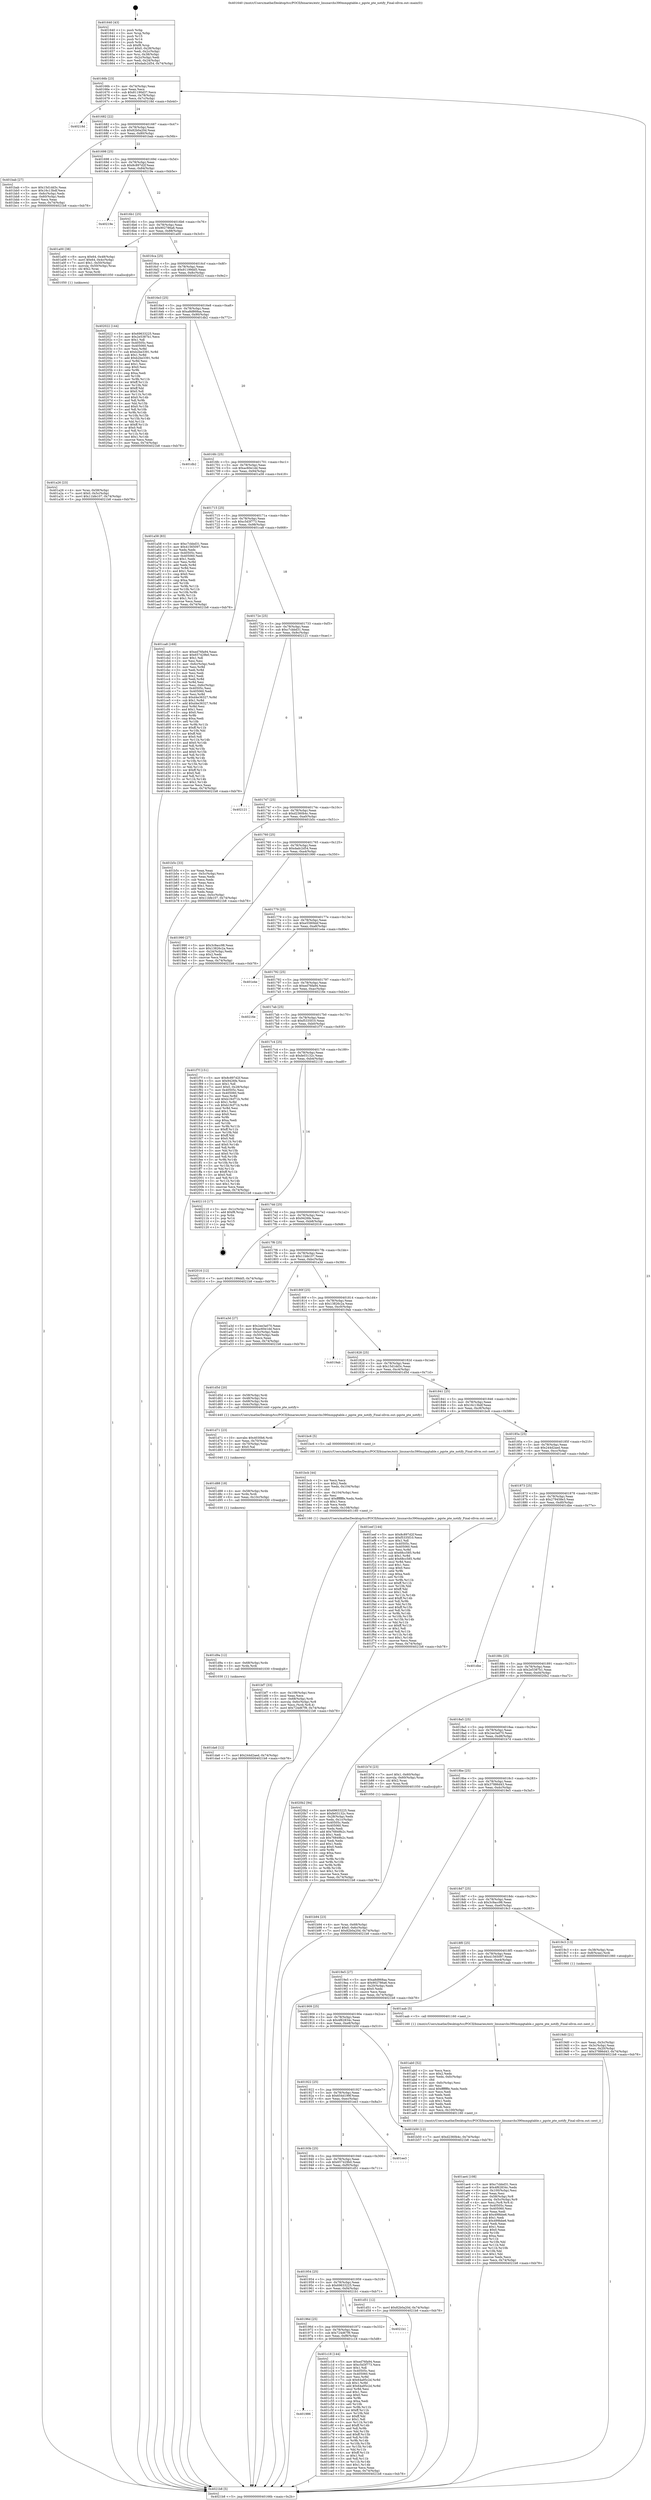 digraph "0x401640" {
  label = "0x401640 (/mnt/c/Users/mathe/Desktop/tcc/POCII/binaries/extr_linuxarchs390mmpgtable.c_pgste_pte_notify_Final-ollvm.out::main(0))"
  labelloc = "t"
  node[shape=record]

  Entry [label="",width=0.3,height=0.3,shape=circle,fillcolor=black,style=filled]
  "0x40166b" [label="{
     0x40166b [23]\l
     | [instrs]\l
     &nbsp;&nbsp;0x40166b \<+3\>: mov -0x74(%rbp),%eax\l
     &nbsp;&nbsp;0x40166e \<+2\>: mov %eax,%ecx\l
     &nbsp;&nbsp;0x401670 \<+6\>: sub $0x81190d37,%ecx\l
     &nbsp;&nbsp;0x401676 \<+3\>: mov %eax,-0x78(%rbp)\l
     &nbsp;&nbsp;0x401679 \<+3\>: mov %ecx,-0x7c(%rbp)\l
     &nbsp;&nbsp;0x40167c \<+6\>: je 000000000040218d \<main+0xb4d\>\l
  }"]
  "0x40218d" [label="{
     0x40218d\l
  }", style=dashed]
  "0x401682" [label="{
     0x401682 [22]\l
     | [instrs]\l
     &nbsp;&nbsp;0x401682 \<+5\>: jmp 0000000000401687 \<main+0x47\>\l
     &nbsp;&nbsp;0x401687 \<+3\>: mov -0x78(%rbp),%eax\l
     &nbsp;&nbsp;0x40168a \<+5\>: sub $0x82b0a20d,%eax\l
     &nbsp;&nbsp;0x40168f \<+3\>: mov %eax,-0x80(%rbp)\l
     &nbsp;&nbsp;0x401692 \<+6\>: je 0000000000401bab \<main+0x56b\>\l
  }"]
  Exit [label="",width=0.3,height=0.3,shape=circle,fillcolor=black,style=filled,peripheries=2]
  "0x401bab" [label="{
     0x401bab [27]\l
     | [instrs]\l
     &nbsp;&nbsp;0x401bab \<+5\>: mov $0x15d1dd3c,%eax\l
     &nbsp;&nbsp;0x401bb0 \<+5\>: mov $0x16c13bdf,%ecx\l
     &nbsp;&nbsp;0x401bb5 \<+3\>: mov -0x6c(%rbp),%edx\l
     &nbsp;&nbsp;0x401bb8 \<+3\>: cmp -0x60(%rbp),%edx\l
     &nbsp;&nbsp;0x401bbb \<+3\>: cmovl %ecx,%eax\l
     &nbsp;&nbsp;0x401bbe \<+3\>: mov %eax,-0x74(%rbp)\l
     &nbsp;&nbsp;0x401bc1 \<+5\>: jmp 00000000004021b8 \<main+0xb78\>\l
  }"]
  "0x401698" [label="{
     0x401698 [25]\l
     | [instrs]\l
     &nbsp;&nbsp;0x401698 \<+5\>: jmp 000000000040169d \<main+0x5d\>\l
     &nbsp;&nbsp;0x40169d \<+3\>: mov -0x78(%rbp),%eax\l
     &nbsp;&nbsp;0x4016a0 \<+5\>: sub $0x8c897d2f,%eax\l
     &nbsp;&nbsp;0x4016a5 \<+6\>: mov %eax,-0x84(%rbp)\l
     &nbsp;&nbsp;0x4016ab \<+6\>: je 000000000040219e \<main+0xb5e\>\l
  }"]
  "0x401da6" [label="{
     0x401da6 [12]\l
     | [instrs]\l
     &nbsp;&nbsp;0x401da6 \<+7\>: movl $0x244d2aed,-0x74(%rbp)\l
     &nbsp;&nbsp;0x401dad \<+5\>: jmp 00000000004021b8 \<main+0xb78\>\l
  }"]
  "0x40219e" [label="{
     0x40219e\l
  }", style=dashed]
  "0x4016b1" [label="{
     0x4016b1 [25]\l
     | [instrs]\l
     &nbsp;&nbsp;0x4016b1 \<+5\>: jmp 00000000004016b6 \<main+0x76\>\l
     &nbsp;&nbsp;0x4016b6 \<+3\>: mov -0x78(%rbp),%eax\l
     &nbsp;&nbsp;0x4016b9 \<+5\>: sub $0x902786a6,%eax\l
     &nbsp;&nbsp;0x4016be \<+6\>: mov %eax,-0x88(%rbp)\l
     &nbsp;&nbsp;0x4016c4 \<+6\>: je 0000000000401a00 \<main+0x3c0\>\l
  }"]
  "0x401d9a" [label="{
     0x401d9a [12]\l
     | [instrs]\l
     &nbsp;&nbsp;0x401d9a \<+4\>: mov -0x68(%rbp),%rdx\l
     &nbsp;&nbsp;0x401d9e \<+3\>: mov %rdx,%rdi\l
     &nbsp;&nbsp;0x401da1 \<+5\>: call 0000000000401030 \<free@plt\>\l
     | [calls]\l
     &nbsp;&nbsp;0x401030 \{1\} (unknown)\l
  }"]
  "0x401a00" [label="{
     0x401a00 [38]\l
     | [instrs]\l
     &nbsp;&nbsp;0x401a00 \<+8\>: movq $0x64,-0x48(%rbp)\l
     &nbsp;&nbsp;0x401a08 \<+7\>: movl $0x64,-0x4c(%rbp)\l
     &nbsp;&nbsp;0x401a0f \<+7\>: movl $0x1,-0x50(%rbp)\l
     &nbsp;&nbsp;0x401a16 \<+4\>: movslq -0x50(%rbp),%rax\l
     &nbsp;&nbsp;0x401a1a \<+4\>: shl $0x2,%rax\l
     &nbsp;&nbsp;0x401a1e \<+3\>: mov %rax,%rdi\l
     &nbsp;&nbsp;0x401a21 \<+5\>: call 0000000000401050 \<malloc@plt\>\l
     | [calls]\l
     &nbsp;&nbsp;0x401050 \{1\} (unknown)\l
  }"]
  "0x4016ca" [label="{
     0x4016ca [25]\l
     | [instrs]\l
     &nbsp;&nbsp;0x4016ca \<+5\>: jmp 00000000004016cf \<main+0x8f\>\l
     &nbsp;&nbsp;0x4016cf \<+3\>: mov -0x78(%rbp),%eax\l
     &nbsp;&nbsp;0x4016d2 \<+5\>: sub $0x91199dd5,%eax\l
     &nbsp;&nbsp;0x4016d7 \<+6\>: mov %eax,-0x8c(%rbp)\l
     &nbsp;&nbsp;0x4016dd \<+6\>: je 0000000000402022 \<main+0x9e2\>\l
  }"]
  "0x401d88" [label="{
     0x401d88 [18]\l
     | [instrs]\l
     &nbsp;&nbsp;0x401d88 \<+4\>: mov -0x58(%rbp),%rdx\l
     &nbsp;&nbsp;0x401d8c \<+3\>: mov %rdx,%rdi\l
     &nbsp;&nbsp;0x401d8f \<+6\>: mov %eax,-0x10c(%rbp)\l
     &nbsp;&nbsp;0x401d95 \<+5\>: call 0000000000401030 \<free@plt\>\l
     | [calls]\l
     &nbsp;&nbsp;0x401030 \{1\} (unknown)\l
  }"]
  "0x402022" [label="{
     0x402022 [144]\l
     | [instrs]\l
     &nbsp;&nbsp;0x402022 \<+5\>: mov $0x69633225,%eax\l
     &nbsp;&nbsp;0x402027 \<+5\>: mov $0x2e5387b1,%ecx\l
     &nbsp;&nbsp;0x40202c \<+2\>: mov $0x1,%dl\l
     &nbsp;&nbsp;0x40202e \<+7\>: mov 0x40505c,%esi\l
     &nbsp;&nbsp;0x402035 \<+7\>: mov 0x405060,%edi\l
     &nbsp;&nbsp;0x40203c \<+3\>: mov %esi,%r8d\l
     &nbsp;&nbsp;0x40203f \<+7\>: sub $0xb2be3391,%r8d\l
     &nbsp;&nbsp;0x402046 \<+4\>: sub $0x1,%r8d\l
     &nbsp;&nbsp;0x40204a \<+7\>: add $0xb2be3391,%r8d\l
     &nbsp;&nbsp;0x402051 \<+4\>: imul %r8d,%esi\l
     &nbsp;&nbsp;0x402055 \<+3\>: and $0x1,%esi\l
     &nbsp;&nbsp;0x402058 \<+3\>: cmp $0x0,%esi\l
     &nbsp;&nbsp;0x40205b \<+4\>: sete %r9b\l
     &nbsp;&nbsp;0x40205f \<+3\>: cmp $0xa,%edi\l
     &nbsp;&nbsp;0x402062 \<+4\>: setl %r10b\l
     &nbsp;&nbsp;0x402066 \<+3\>: mov %r9b,%r11b\l
     &nbsp;&nbsp;0x402069 \<+4\>: xor $0xff,%r11b\l
     &nbsp;&nbsp;0x40206d \<+3\>: mov %r10b,%bl\l
     &nbsp;&nbsp;0x402070 \<+3\>: xor $0xff,%bl\l
     &nbsp;&nbsp;0x402073 \<+3\>: xor $0x0,%dl\l
     &nbsp;&nbsp;0x402076 \<+3\>: mov %r11b,%r14b\l
     &nbsp;&nbsp;0x402079 \<+4\>: and $0x0,%r14b\l
     &nbsp;&nbsp;0x40207d \<+3\>: and %dl,%r9b\l
     &nbsp;&nbsp;0x402080 \<+3\>: mov %bl,%r15b\l
     &nbsp;&nbsp;0x402083 \<+4\>: and $0x0,%r15b\l
     &nbsp;&nbsp;0x402087 \<+3\>: and %dl,%r10b\l
     &nbsp;&nbsp;0x40208a \<+3\>: or %r9b,%r14b\l
     &nbsp;&nbsp;0x40208d \<+3\>: or %r10b,%r15b\l
     &nbsp;&nbsp;0x402090 \<+3\>: xor %r15b,%r14b\l
     &nbsp;&nbsp;0x402093 \<+3\>: or %bl,%r11b\l
     &nbsp;&nbsp;0x402096 \<+4\>: xor $0xff,%r11b\l
     &nbsp;&nbsp;0x40209a \<+3\>: or $0x0,%dl\l
     &nbsp;&nbsp;0x40209d \<+3\>: and %dl,%r11b\l
     &nbsp;&nbsp;0x4020a0 \<+3\>: or %r11b,%r14b\l
     &nbsp;&nbsp;0x4020a3 \<+4\>: test $0x1,%r14b\l
     &nbsp;&nbsp;0x4020a7 \<+3\>: cmovne %ecx,%eax\l
     &nbsp;&nbsp;0x4020aa \<+3\>: mov %eax,-0x74(%rbp)\l
     &nbsp;&nbsp;0x4020ad \<+5\>: jmp 00000000004021b8 \<main+0xb78\>\l
  }"]
  "0x4016e3" [label="{
     0x4016e3 [25]\l
     | [instrs]\l
     &nbsp;&nbsp;0x4016e3 \<+5\>: jmp 00000000004016e8 \<main+0xa8\>\l
     &nbsp;&nbsp;0x4016e8 \<+3\>: mov -0x78(%rbp),%eax\l
     &nbsp;&nbsp;0x4016eb \<+5\>: sub $0xa8d868aa,%eax\l
     &nbsp;&nbsp;0x4016f0 \<+6\>: mov %eax,-0x90(%rbp)\l
     &nbsp;&nbsp;0x4016f6 \<+6\>: je 0000000000401db2 \<main+0x772\>\l
  }"]
  "0x401d71" [label="{
     0x401d71 [23]\l
     | [instrs]\l
     &nbsp;&nbsp;0x401d71 \<+10\>: movabs $0x4030b6,%rdi\l
     &nbsp;&nbsp;0x401d7b \<+3\>: mov %eax,-0x70(%rbp)\l
     &nbsp;&nbsp;0x401d7e \<+3\>: mov -0x70(%rbp),%esi\l
     &nbsp;&nbsp;0x401d81 \<+2\>: mov $0x0,%al\l
     &nbsp;&nbsp;0x401d83 \<+5\>: call 0000000000401040 \<printf@plt\>\l
     | [calls]\l
     &nbsp;&nbsp;0x401040 \{1\} (unknown)\l
  }"]
  "0x401db2" [label="{
     0x401db2\l
  }", style=dashed]
  "0x4016fc" [label="{
     0x4016fc [25]\l
     | [instrs]\l
     &nbsp;&nbsp;0x4016fc \<+5\>: jmp 0000000000401701 \<main+0xc1\>\l
     &nbsp;&nbsp;0x401701 \<+3\>: mov -0x78(%rbp),%eax\l
     &nbsp;&nbsp;0x401704 \<+5\>: sub $0xac60e1dd,%eax\l
     &nbsp;&nbsp;0x401709 \<+6\>: mov %eax,-0x94(%rbp)\l
     &nbsp;&nbsp;0x40170f \<+6\>: je 0000000000401a58 \<main+0x418\>\l
  }"]
  "0x401986" [label="{
     0x401986\l
  }", style=dashed]
  "0x401a58" [label="{
     0x401a58 [83]\l
     | [instrs]\l
     &nbsp;&nbsp;0x401a58 \<+5\>: mov $0xc7cbbd31,%eax\l
     &nbsp;&nbsp;0x401a5d \<+5\>: mov $0x41565097,%ecx\l
     &nbsp;&nbsp;0x401a62 \<+2\>: xor %edx,%edx\l
     &nbsp;&nbsp;0x401a64 \<+7\>: mov 0x40505c,%esi\l
     &nbsp;&nbsp;0x401a6b \<+7\>: mov 0x405060,%edi\l
     &nbsp;&nbsp;0x401a72 \<+3\>: sub $0x1,%edx\l
     &nbsp;&nbsp;0x401a75 \<+3\>: mov %esi,%r8d\l
     &nbsp;&nbsp;0x401a78 \<+3\>: add %edx,%r8d\l
     &nbsp;&nbsp;0x401a7b \<+4\>: imul %r8d,%esi\l
     &nbsp;&nbsp;0x401a7f \<+3\>: and $0x1,%esi\l
     &nbsp;&nbsp;0x401a82 \<+3\>: cmp $0x0,%esi\l
     &nbsp;&nbsp;0x401a85 \<+4\>: sete %r9b\l
     &nbsp;&nbsp;0x401a89 \<+3\>: cmp $0xa,%edi\l
     &nbsp;&nbsp;0x401a8c \<+4\>: setl %r10b\l
     &nbsp;&nbsp;0x401a90 \<+3\>: mov %r9b,%r11b\l
     &nbsp;&nbsp;0x401a93 \<+3\>: and %r10b,%r11b\l
     &nbsp;&nbsp;0x401a96 \<+3\>: xor %r10b,%r9b\l
     &nbsp;&nbsp;0x401a99 \<+3\>: or %r9b,%r11b\l
     &nbsp;&nbsp;0x401a9c \<+4\>: test $0x1,%r11b\l
     &nbsp;&nbsp;0x401aa0 \<+3\>: cmovne %ecx,%eax\l
     &nbsp;&nbsp;0x401aa3 \<+3\>: mov %eax,-0x74(%rbp)\l
     &nbsp;&nbsp;0x401aa6 \<+5\>: jmp 00000000004021b8 \<main+0xb78\>\l
  }"]
  "0x401715" [label="{
     0x401715 [25]\l
     | [instrs]\l
     &nbsp;&nbsp;0x401715 \<+5\>: jmp 000000000040171a \<main+0xda\>\l
     &nbsp;&nbsp;0x40171a \<+3\>: mov -0x78(%rbp),%eax\l
     &nbsp;&nbsp;0x40171d \<+5\>: sub $0xc5d3f773,%eax\l
     &nbsp;&nbsp;0x401722 \<+6\>: mov %eax,-0x98(%rbp)\l
     &nbsp;&nbsp;0x401728 \<+6\>: je 0000000000401ca8 \<main+0x668\>\l
  }"]
  "0x401c18" [label="{
     0x401c18 [144]\l
     | [instrs]\l
     &nbsp;&nbsp;0x401c18 \<+5\>: mov $0xed76fa94,%eax\l
     &nbsp;&nbsp;0x401c1d \<+5\>: mov $0xc5d3f773,%ecx\l
     &nbsp;&nbsp;0x401c22 \<+2\>: mov $0x1,%dl\l
     &nbsp;&nbsp;0x401c24 \<+7\>: mov 0x40505c,%esi\l
     &nbsp;&nbsp;0x401c2b \<+7\>: mov 0x405060,%edi\l
     &nbsp;&nbsp;0x401c32 \<+3\>: mov %esi,%r8d\l
     &nbsp;&nbsp;0x401c35 \<+7\>: sub $0x64a95c2d,%r8d\l
     &nbsp;&nbsp;0x401c3c \<+4\>: sub $0x1,%r8d\l
     &nbsp;&nbsp;0x401c40 \<+7\>: add $0x64a95c2d,%r8d\l
     &nbsp;&nbsp;0x401c47 \<+4\>: imul %r8d,%esi\l
     &nbsp;&nbsp;0x401c4b \<+3\>: and $0x1,%esi\l
     &nbsp;&nbsp;0x401c4e \<+3\>: cmp $0x0,%esi\l
     &nbsp;&nbsp;0x401c51 \<+4\>: sete %r9b\l
     &nbsp;&nbsp;0x401c55 \<+3\>: cmp $0xa,%edi\l
     &nbsp;&nbsp;0x401c58 \<+4\>: setl %r10b\l
     &nbsp;&nbsp;0x401c5c \<+3\>: mov %r9b,%r11b\l
     &nbsp;&nbsp;0x401c5f \<+4\>: xor $0xff,%r11b\l
     &nbsp;&nbsp;0x401c63 \<+3\>: mov %r10b,%bl\l
     &nbsp;&nbsp;0x401c66 \<+3\>: xor $0xff,%bl\l
     &nbsp;&nbsp;0x401c69 \<+3\>: xor $0x1,%dl\l
     &nbsp;&nbsp;0x401c6c \<+3\>: mov %r11b,%r14b\l
     &nbsp;&nbsp;0x401c6f \<+4\>: and $0xff,%r14b\l
     &nbsp;&nbsp;0x401c73 \<+3\>: and %dl,%r9b\l
     &nbsp;&nbsp;0x401c76 \<+3\>: mov %bl,%r15b\l
     &nbsp;&nbsp;0x401c79 \<+4\>: and $0xff,%r15b\l
     &nbsp;&nbsp;0x401c7d \<+3\>: and %dl,%r10b\l
     &nbsp;&nbsp;0x401c80 \<+3\>: or %r9b,%r14b\l
     &nbsp;&nbsp;0x401c83 \<+3\>: or %r10b,%r15b\l
     &nbsp;&nbsp;0x401c86 \<+3\>: xor %r15b,%r14b\l
     &nbsp;&nbsp;0x401c89 \<+3\>: or %bl,%r11b\l
     &nbsp;&nbsp;0x401c8c \<+4\>: xor $0xff,%r11b\l
     &nbsp;&nbsp;0x401c90 \<+3\>: or $0x1,%dl\l
     &nbsp;&nbsp;0x401c93 \<+3\>: and %dl,%r11b\l
     &nbsp;&nbsp;0x401c96 \<+3\>: or %r11b,%r14b\l
     &nbsp;&nbsp;0x401c99 \<+4\>: test $0x1,%r14b\l
     &nbsp;&nbsp;0x401c9d \<+3\>: cmovne %ecx,%eax\l
     &nbsp;&nbsp;0x401ca0 \<+3\>: mov %eax,-0x74(%rbp)\l
     &nbsp;&nbsp;0x401ca3 \<+5\>: jmp 00000000004021b8 \<main+0xb78\>\l
  }"]
  "0x401ca8" [label="{
     0x401ca8 [169]\l
     | [instrs]\l
     &nbsp;&nbsp;0x401ca8 \<+5\>: mov $0xed76fa94,%eax\l
     &nbsp;&nbsp;0x401cad \<+5\>: mov $0x657429b0,%ecx\l
     &nbsp;&nbsp;0x401cb2 \<+2\>: mov $0x1,%dl\l
     &nbsp;&nbsp;0x401cb4 \<+2\>: xor %esi,%esi\l
     &nbsp;&nbsp;0x401cb6 \<+3\>: mov -0x6c(%rbp),%edi\l
     &nbsp;&nbsp;0x401cb9 \<+3\>: mov %esi,%r8d\l
     &nbsp;&nbsp;0x401cbc \<+3\>: sub %edi,%r8d\l
     &nbsp;&nbsp;0x401cbf \<+2\>: mov %esi,%edi\l
     &nbsp;&nbsp;0x401cc1 \<+3\>: sub $0x1,%edi\l
     &nbsp;&nbsp;0x401cc4 \<+3\>: add %edi,%r8d\l
     &nbsp;&nbsp;0x401cc7 \<+3\>: sub %r8d,%esi\l
     &nbsp;&nbsp;0x401cca \<+3\>: mov %esi,-0x6c(%rbp)\l
     &nbsp;&nbsp;0x401ccd \<+7\>: mov 0x40505c,%esi\l
     &nbsp;&nbsp;0x401cd4 \<+7\>: mov 0x405060,%edi\l
     &nbsp;&nbsp;0x401cdb \<+3\>: mov %esi,%r8d\l
     &nbsp;&nbsp;0x401cde \<+7\>: sub $0xd4e36327,%r8d\l
     &nbsp;&nbsp;0x401ce5 \<+4\>: sub $0x1,%r8d\l
     &nbsp;&nbsp;0x401ce9 \<+7\>: add $0xd4e36327,%r8d\l
     &nbsp;&nbsp;0x401cf0 \<+4\>: imul %r8d,%esi\l
     &nbsp;&nbsp;0x401cf4 \<+3\>: and $0x1,%esi\l
     &nbsp;&nbsp;0x401cf7 \<+3\>: cmp $0x0,%esi\l
     &nbsp;&nbsp;0x401cfa \<+4\>: sete %r9b\l
     &nbsp;&nbsp;0x401cfe \<+3\>: cmp $0xa,%edi\l
     &nbsp;&nbsp;0x401d01 \<+4\>: setl %r10b\l
     &nbsp;&nbsp;0x401d05 \<+3\>: mov %r9b,%r11b\l
     &nbsp;&nbsp;0x401d08 \<+4\>: xor $0xff,%r11b\l
     &nbsp;&nbsp;0x401d0c \<+3\>: mov %r10b,%bl\l
     &nbsp;&nbsp;0x401d0f \<+3\>: xor $0xff,%bl\l
     &nbsp;&nbsp;0x401d12 \<+3\>: xor $0x0,%dl\l
     &nbsp;&nbsp;0x401d15 \<+3\>: mov %r11b,%r14b\l
     &nbsp;&nbsp;0x401d18 \<+4\>: and $0x0,%r14b\l
     &nbsp;&nbsp;0x401d1c \<+3\>: and %dl,%r9b\l
     &nbsp;&nbsp;0x401d1f \<+3\>: mov %bl,%r15b\l
     &nbsp;&nbsp;0x401d22 \<+4\>: and $0x0,%r15b\l
     &nbsp;&nbsp;0x401d26 \<+3\>: and %dl,%r10b\l
     &nbsp;&nbsp;0x401d29 \<+3\>: or %r9b,%r14b\l
     &nbsp;&nbsp;0x401d2c \<+3\>: or %r10b,%r15b\l
     &nbsp;&nbsp;0x401d2f \<+3\>: xor %r15b,%r14b\l
     &nbsp;&nbsp;0x401d32 \<+3\>: or %bl,%r11b\l
     &nbsp;&nbsp;0x401d35 \<+4\>: xor $0xff,%r11b\l
     &nbsp;&nbsp;0x401d39 \<+3\>: or $0x0,%dl\l
     &nbsp;&nbsp;0x401d3c \<+3\>: and %dl,%r11b\l
     &nbsp;&nbsp;0x401d3f \<+3\>: or %r11b,%r14b\l
     &nbsp;&nbsp;0x401d42 \<+4\>: test $0x1,%r14b\l
     &nbsp;&nbsp;0x401d46 \<+3\>: cmovne %ecx,%eax\l
     &nbsp;&nbsp;0x401d49 \<+3\>: mov %eax,-0x74(%rbp)\l
     &nbsp;&nbsp;0x401d4c \<+5\>: jmp 00000000004021b8 \<main+0xb78\>\l
  }"]
  "0x40172e" [label="{
     0x40172e [25]\l
     | [instrs]\l
     &nbsp;&nbsp;0x40172e \<+5\>: jmp 0000000000401733 \<main+0xf3\>\l
     &nbsp;&nbsp;0x401733 \<+3\>: mov -0x78(%rbp),%eax\l
     &nbsp;&nbsp;0x401736 \<+5\>: sub $0xc7cbbd31,%eax\l
     &nbsp;&nbsp;0x40173b \<+6\>: mov %eax,-0x9c(%rbp)\l
     &nbsp;&nbsp;0x401741 \<+6\>: je 0000000000402121 \<main+0xae1\>\l
  }"]
  "0x40196d" [label="{
     0x40196d [25]\l
     | [instrs]\l
     &nbsp;&nbsp;0x40196d \<+5\>: jmp 0000000000401972 \<main+0x332\>\l
     &nbsp;&nbsp;0x401972 \<+3\>: mov -0x78(%rbp),%eax\l
     &nbsp;&nbsp;0x401975 \<+5\>: sub $0x724d67f9,%eax\l
     &nbsp;&nbsp;0x40197a \<+6\>: mov %eax,-0xf8(%rbp)\l
     &nbsp;&nbsp;0x401980 \<+6\>: je 0000000000401c18 \<main+0x5d8\>\l
  }"]
  "0x402121" [label="{
     0x402121\l
  }", style=dashed]
  "0x401747" [label="{
     0x401747 [25]\l
     | [instrs]\l
     &nbsp;&nbsp;0x401747 \<+5\>: jmp 000000000040174c \<main+0x10c\>\l
     &nbsp;&nbsp;0x40174c \<+3\>: mov -0x78(%rbp),%eax\l
     &nbsp;&nbsp;0x40174f \<+5\>: sub $0xd2360b4c,%eax\l
     &nbsp;&nbsp;0x401754 \<+6\>: mov %eax,-0xa0(%rbp)\l
     &nbsp;&nbsp;0x40175a \<+6\>: je 0000000000401b5c \<main+0x51c\>\l
  }"]
  "0x4021b1" [label="{
     0x4021b1\l
  }", style=dashed]
  "0x401b5c" [label="{
     0x401b5c [33]\l
     | [instrs]\l
     &nbsp;&nbsp;0x401b5c \<+2\>: xor %eax,%eax\l
     &nbsp;&nbsp;0x401b5e \<+3\>: mov -0x5c(%rbp),%ecx\l
     &nbsp;&nbsp;0x401b61 \<+2\>: mov %eax,%edx\l
     &nbsp;&nbsp;0x401b63 \<+2\>: sub %ecx,%edx\l
     &nbsp;&nbsp;0x401b65 \<+2\>: mov %eax,%ecx\l
     &nbsp;&nbsp;0x401b67 \<+3\>: sub $0x1,%ecx\l
     &nbsp;&nbsp;0x401b6a \<+2\>: add %ecx,%edx\l
     &nbsp;&nbsp;0x401b6c \<+2\>: sub %edx,%eax\l
     &nbsp;&nbsp;0x401b6e \<+3\>: mov %eax,-0x5c(%rbp)\l
     &nbsp;&nbsp;0x401b71 \<+7\>: movl $0x11bfe107,-0x74(%rbp)\l
     &nbsp;&nbsp;0x401b78 \<+5\>: jmp 00000000004021b8 \<main+0xb78\>\l
  }"]
  "0x401760" [label="{
     0x401760 [25]\l
     | [instrs]\l
     &nbsp;&nbsp;0x401760 \<+5\>: jmp 0000000000401765 \<main+0x125\>\l
     &nbsp;&nbsp;0x401765 \<+3\>: mov -0x78(%rbp),%eax\l
     &nbsp;&nbsp;0x401768 \<+5\>: sub $0xdadc2d54,%eax\l
     &nbsp;&nbsp;0x40176d \<+6\>: mov %eax,-0xa4(%rbp)\l
     &nbsp;&nbsp;0x401773 \<+6\>: je 0000000000401990 \<main+0x350\>\l
  }"]
  "0x401954" [label="{
     0x401954 [25]\l
     | [instrs]\l
     &nbsp;&nbsp;0x401954 \<+5\>: jmp 0000000000401959 \<main+0x319\>\l
     &nbsp;&nbsp;0x401959 \<+3\>: mov -0x78(%rbp),%eax\l
     &nbsp;&nbsp;0x40195c \<+5\>: sub $0x69633225,%eax\l
     &nbsp;&nbsp;0x401961 \<+6\>: mov %eax,-0xf4(%rbp)\l
     &nbsp;&nbsp;0x401967 \<+6\>: je 00000000004021b1 \<main+0xb71\>\l
  }"]
  "0x401990" [label="{
     0x401990 [27]\l
     | [instrs]\l
     &nbsp;&nbsp;0x401990 \<+5\>: mov $0x3c9acc98,%eax\l
     &nbsp;&nbsp;0x401995 \<+5\>: mov $0x13826c2a,%ecx\l
     &nbsp;&nbsp;0x40199a \<+3\>: mov -0x24(%rbp),%edx\l
     &nbsp;&nbsp;0x40199d \<+3\>: cmp $0x2,%edx\l
     &nbsp;&nbsp;0x4019a0 \<+3\>: cmovne %ecx,%eax\l
     &nbsp;&nbsp;0x4019a3 \<+3\>: mov %eax,-0x74(%rbp)\l
     &nbsp;&nbsp;0x4019a6 \<+5\>: jmp 00000000004021b8 \<main+0xb78\>\l
  }"]
  "0x401779" [label="{
     0x401779 [25]\l
     | [instrs]\l
     &nbsp;&nbsp;0x401779 \<+5\>: jmp 000000000040177e \<main+0x13e\>\l
     &nbsp;&nbsp;0x40177e \<+3\>: mov -0x78(%rbp),%eax\l
     &nbsp;&nbsp;0x401781 \<+5\>: sub $0xe5580bbf,%eax\l
     &nbsp;&nbsp;0x401786 \<+6\>: mov %eax,-0xa8(%rbp)\l
     &nbsp;&nbsp;0x40178c \<+6\>: je 0000000000401e4e \<main+0x80e\>\l
  }"]
  "0x4021b8" [label="{
     0x4021b8 [5]\l
     | [instrs]\l
     &nbsp;&nbsp;0x4021b8 \<+5\>: jmp 000000000040166b \<main+0x2b\>\l
  }"]
  "0x401640" [label="{
     0x401640 [43]\l
     | [instrs]\l
     &nbsp;&nbsp;0x401640 \<+1\>: push %rbp\l
     &nbsp;&nbsp;0x401641 \<+3\>: mov %rsp,%rbp\l
     &nbsp;&nbsp;0x401644 \<+2\>: push %r15\l
     &nbsp;&nbsp;0x401646 \<+2\>: push %r14\l
     &nbsp;&nbsp;0x401648 \<+1\>: push %rbx\l
     &nbsp;&nbsp;0x401649 \<+7\>: sub $0xf8,%rsp\l
     &nbsp;&nbsp;0x401650 \<+7\>: movl $0x0,-0x28(%rbp)\l
     &nbsp;&nbsp;0x401657 \<+3\>: mov %edi,-0x2c(%rbp)\l
     &nbsp;&nbsp;0x40165a \<+4\>: mov %rsi,-0x38(%rbp)\l
     &nbsp;&nbsp;0x40165e \<+3\>: mov -0x2c(%rbp),%edi\l
     &nbsp;&nbsp;0x401661 \<+3\>: mov %edi,-0x24(%rbp)\l
     &nbsp;&nbsp;0x401664 \<+7\>: movl $0xdadc2d54,-0x74(%rbp)\l
  }"]
  "0x401d51" [label="{
     0x401d51 [12]\l
     | [instrs]\l
     &nbsp;&nbsp;0x401d51 \<+7\>: movl $0x82b0a20d,-0x74(%rbp)\l
     &nbsp;&nbsp;0x401d58 \<+5\>: jmp 00000000004021b8 \<main+0xb78\>\l
  }"]
  "0x401e4e" [label="{
     0x401e4e\l
  }", style=dashed]
  "0x401792" [label="{
     0x401792 [25]\l
     | [instrs]\l
     &nbsp;&nbsp;0x401792 \<+5\>: jmp 0000000000401797 \<main+0x157\>\l
     &nbsp;&nbsp;0x401797 \<+3\>: mov -0x78(%rbp),%eax\l
     &nbsp;&nbsp;0x40179a \<+5\>: sub $0xed76fa94,%eax\l
     &nbsp;&nbsp;0x40179f \<+6\>: mov %eax,-0xac(%rbp)\l
     &nbsp;&nbsp;0x4017a5 \<+6\>: je 000000000040216e \<main+0xb2e\>\l
  }"]
  "0x40193b" [label="{
     0x40193b [25]\l
     | [instrs]\l
     &nbsp;&nbsp;0x40193b \<+5\>: jmp 0000000000401940 \<main+0x300\>\l
     &nbsp;&nbsp;0x401940 \<+3\>: mov -0x78(%rbp),%eax\l
     &nbsp;&nbsp;0x401943 \<+5\>: sub $0x657429b0,%eax\l
     &nbsp;&nbsp;0x401948 \<+6\>: mov %eax,-0xf0(%rbp)\l
     &nbsp;&nbsp;0x40194e \<+6\>: je 0000000000401d51 \<main+0x711\>\l
  }"]
  "0x40216e" [label="{
     0x40216e\l
  }", style=dashed]
  "0x4017ab" [label="{
     0x4017ab [25]\l
     | [instrs]\l
     &nbsp;&nbsp;0x4017ab \<+5\>: jmp 00000000004017b0 \<main+0x170\>\l
     &nbsp;&nbsp;0x4017b0 \<+3\>: mov -0x78(%rbp),%eax\l
     &nbsp;&nbsp;0x4017b3 \<+5\>: sub $0xf5335f10,%eax\l
     &nbsp;&nbsp;0x4017b8 \<+6\>: mov %eax,-0xb0(%rbp)\l
     &nbsp;&nbsp;0x4017be \<+6\>: je 0000000000401f7f \<main+0x93f\>\l
  }"]
  "0x401ee3" [label="{
     0x401ee3\l
  }", style=dashed]
  "0x401f7f" [label="{
     0x401f7f [151]\l
     | [instrs]\l
     &nbsp;&nbsp;0x401f7f \<+5\>: mov $0x8c897d2f,%eax\l
     &nbsp;&nbsp;0x401f84 \<+5\>: mov $0x9426fe,%ecx\l
     &nbsp;&nbsp;0x401f89 \<+2\>: mov $0x1,%dl\l
     &nbsp;&nbsp;0x401f8b \<+7\>: movl $0x0,-0x28(%rbp)\l
     &nbsp;&nbsp;0x401f92 \<+7\>: mov 0x40505c,%esi\l
     &nbsp;&nbsp;0x401f99 \<+7\>: mov 0x405060,%edi\l
     &nbsp;&nbsp;0x401fa0 \<+3\>: mov %esi,%r8d\l
     &nbsp;&nbsp;0x401fa3 \<+7\>: add $0xb19cf71b,%r8d\l
     &nbsp;&nbsp;0x401faa \<+4\>: sub $0x1,%r8d\l
     &nbsp;&nbsp;0x401fae \<+7\>: sub $0xb19cf71b,%r8d\l
     &nbsp;&nbsp;0x401fb5 \<+4\>: imul %r8d,%esi\l
     &nbsp;&nbsp;0x401fb9 \<+3\>: and $0x1,%esi\l
     &nbsp;&nbsp;0x401fbc \<+3\>: cmp $0x0,%esi\l
     &nbsp;&nbsp;0x401fbf \<+4\>: sete %r9b\l
     &nbsp;&nbsp;0x401fc3 \<+3\>: cmp $0xa,%edi\l
     &nbsp;&nbsp;0x401fc6 \<+4\>: setl %r10b\l
     &nbsp;&nbsp;0x401fca \<+3\>: mov %r9b,%r11b\l
     &nbsp;&nbsp;0x401fcd \<+4\>: xor $0xff,%r11b\l
     &nbsp;&nbsp;0x401fd1 \<+3\>: mov %r10b,%bl\l
     &nbsp;&nbsp;0x401fd4 \<+3\>: xor $0xff,%bl\l
     &nbsp;&nbsp;0x401fd7 \<+3\>: xor $0x0,%dl\l
     &nbsp;&nbsp;0x401fda \<+3\>: mov %r11b,%r14b\l
     &nbsp;&nbsp;0x401fdd \<+4\>: and $0x0,%r14b\l
     &nbsp;&nbsp;0x401fe1 \<+3\>: and %dl,%r9b\l
     &nbsp;&nbsp;0x401fe4 \<+3\>: mov %bl,%r15b\l
     &nbsp;&nbsp;0x401fe7 \<+4\>: and $0x0,%r15b\l
     &nbsp;&nbsp;0x401feb \<+3\>: and %dl,%r10b\l
     &nbsp;&nbsp;0x401fee \<+3\>: or %r9b,%r14b\l
     &nbsp;&nbsp;0x401ff1 \<+3\>: or %r10b,%r15b\l
     &nbsp;&nbsp;0x401ff4 \<+3\>: xor %r15b,%r14b\l
     &nbsp;&nbsp;0x401ff7 \<+3\>: or %bl,%r11b\l
     &nbsp;&nbsp;0x401ffa \<+4\>: xor $0xff,%r11b\l
     &nbsp;&nbsp;0x401ffe \<+3\>: or $0x0,%dl\l
     &nbsp;&nbsp;0x402001 \<+3\>: and %dl,%r11b\l
     &nbsp;&nbsp;0x402004 \<+3\>: or %r11b,%r14b\l
     &nbsp;&nbsp;0x402007 \<+4\>: test $0x1,%r14b\l
     &nbsp;&nbsp;0x40200b \<+3\>: cmovne %ecx,%eax\l
     &nbsp;&nbsp;0x40200e \<+3\>: mov %eax,-0x74(%rbp)\l
     &nbsp;&nbsp;0x402011 \<+5\>: jmp 00000000004021b8 \<main+0xb78\>\l
  }"]
  "0x4017c4" [label="{
     0x4017c4 [25]\l
     | [instrs]\l
     &nbsp;&nbsp;0x4017c4 \<+5\>: jmp 00000000004017c9 \<main+0x189\>\l
     &nbsp;&nbsp;0x4017c9 \<+3\>: mov -0x78(%rbp),%eax\l
     &nbsp;&nbsp;0x4017cc \<+5\>: sub $0xfe03132c,%eax\l
     &nbsp;&nbsp;0x4017d1 \<+6\>: mov %eax,-0xb4(%rbp)\l
     &nbsp;&nbsp;0x4017d7 \<+6\>: je 0000000000402110 \<main+0xad0\>\l
  }"]
  "0x401bf7" [label="{
     0x401bf7 [33]\l
     | [instrs]\l
     &nbsp;&nbsp;0x401bf7 \<+6\>: mov -0x108(%rbp),%ecx\l
     &nbsp;&nbsp;0x401bfd \<+3\>: imul %eax,%ecx\l
     &nbsp;&nbsp;0x401c00 \<+4\>: mov -0x68(%rbp),%rdi\l
     &nbsp;&nbsp;0x401c04 \<+4\>: movslq -0x6c(%rbp),%r8\l
     &nbsp;&nbsp;0x401c08 \<+4\>: mov %ecx,(%rdi,%r8,4)\l
     &nbsp;&nbsp;0x401c0c \<+7\>: movl $0x724d67f9,-0x74(%rbp)\l
     &nbsp;&nbsp;0x401c13 \<+5\>: jmp 00000000004021b8 \<main+0xb78\>\l
  }"]
  "0x402110" [label="{
     0x402110 [17]\l
     | [instrs]\l
     &nbsp;&nbsp;0x402110 \<+3\>: mov -0x1c(%rbp),%eax\l
     &nbsp;&nbsp;0x402113 \<+7\>: add $0xf8,%rsp\l
     &nbsp;&nbsp;0x40211a \<+1\>: pop %rbx\l
     &nbsp;&nbsp;0x40211b \<+2\>: pop %r14\l
     &nbsp;&nbsp;0x40211d \<+2\>: pop %r15\l
     &nbsp;&nbsp;0x40211f \<+1\>: pop %rbp\l
     &nbsp;&nbsp;0x402120 \<+1\>: ret\l
  }"]
  "0x4017dd" [label="{
     0x4017dd [25]\l
     | [instrs]\l
     &nbsp;&nbsp;0x4017dd \<+5\>: jmp 00000000004017e2 \<main+0x1a2\>\l
     &nbsp;&nbsp;0x4017e2 \<+3\>: mov -0x78(%rbp),%eax\l
     &nbsp;&nbsp;0x4017e5 \<+5\>: sub $0x9426fe,%eax\l
     &nbsp;&nbsp;0x4017ea \<+6\>: mov %eax,-0xb8(%rbp)\l
     &nbsp;&nbsp;0x4017f0 \<+6\>: je 0000000000402016 \<main+0x9d6\>\l
  }"]
  "0x401bcb" [label="{
     0x401bcb [44]\l
     | [instrs]\l
     &nbsp;&nbsp;0x401bcb \<+2\>: xor %ecx,%ecx\l
     &nbsp;&nbsp;0x401bcd \<+5\>: mov $0x2,%edx\l
     &nbsp;&nbsp;0x401bd2 \<+6\>: mov %edx,-0x104(%rbp)\l
     &nbsp;&nbsp;0x401bd8 \<+1\>: cltd\l
     &nbsp;&nbsp;0x401bd9 \<+6\>: mov -0x104(%rbp),%esi\l
     &nbsp;&nbsp;0x401bdf \<+2\>: idiv %esi\l
     &nbsp;&nbsp;0x401be1 \<+6\>: imul $0xfffffffe,%edx,%edx\l
     &nbsp;&nbsp;0x401be7 \<+3\>: sub $0x1,%ecx\l
     &nbsp;&nbsp;0x401bea \<+2\>: sub %ecx,%edx\l
     &nbsp;&nbsp;0x401bec \<+6\>: mov %edx,-0x108(%rbp)\l
     &nbsp;&nbsp;0x401bf2 \<+5\>: call 0000000000401160 \<next_i\>\l
     | [calls]\l
     &nbsp;&nbsp;0x401160 \{1\} (/mnt/c/Users/mathe/Desktop/tcc/POCII/binaries/extr_linuxarchs390mmpgtable.c_pgste_pte_notify_Final-ollvm.out::next_i)\l
  }"]
  "0x402016" [label="{
     0x402016 [12]\l
     | [instrs]\l
     &nbsp;&nbsp;0x402016 \<+7\>: movl $0x91199dd5,-0x74(%rbp)\l
     &nbsp;&nbsp;0x40201d \<+5\>: jmp 00000000004021b8 \<main+0xb78\>\l
  }"]
  "0x4017f6" [label="{
     0x4017f6 [25]\l
     | [instrs]\l
     &nbsp;&nbsp;0x4017f6 \<+5\>: jmp 00000000004017fb \<main+0x1bb\>\l
     &nbsp;&nbsp;0x4017fb \<+3\>: mov -0x78(%rbp),%eax\l
     &nbsp;&nbsp;0x4017fe \<+5\>: sub $0x11bfe107,%eax\l
     &nbsp;&nbsp;0x401803 \<+6\>: mov %eax,-0xbc(%rbp)\l
     &nbsp;&nbsp;0x401809 \<+6\>: je 0000000000401a3d \<main+0x3fd\>\l
  }"]
  "0x401b94" [label="{
     0x401b94 [23]\l
     | [instrs]\l
     &nbsp;&nbsp;0x401b94 \<+4\>: mov %rax,-0x68(%rbp)\l
     &nbsp;&nbsp;0x401b98 \<+7\>: movl $0x0,-0x6c(%rbp)\l
     &nbsp;&nbsp;0x401b9f \<+7\>: movl $0x82b0a20d,-0x74(%rbp)\l
     &nbsp;&nbsp;0x401ba6 \<+5\>: jmp 00000000004021b8 \<main+0xb78\>\l
  }"]
  "0x401a3d" [label="{
     0x401a3d [27]\l
     | [instrs]\l
     &nbsp;&nbsp;0x401a3d \<+5\>: mov $0x2ee3a070,%eax\l
     &nbsp;&nbsp;0x401a42 \<+5\>: mov $0xac60e1dd,%ecx\l
     &nbsp;&nbsp;0x401a47 \<+3\>: mov -0x5c(%rbp),%edx\l
     &nbsp;&nbsp;0x401a4a \<+3\>: cmp -0x50(%rbp),%edx\l
     &nbsp;&nbsp;0x401a4d \<+3\>: cmovl %ecx,%eax\l
     &nbsp;&nbsp;0x401a50 \<+3\>: mov %eax,-0x74(%rbp)\l
     &nbsp;&nbsp;0x401a53 \<+5\>: jmp 00000000004021b8 \<main+0xb78\>\l
  }"]
  "0x40180f" [label="{
     0x40180f [25]\l
     | [instrs]\l
     &nbsp;&nbsp;0x40180f \<+5\>: jmp 0000000000401814 \<main+0x1d4\>\l
     &nbsp;&nbsp;0x401814 \<+3\>: mov -0x78(%rbp),%eax\l
     &nbsp;&nbsp;0x401817 \<+5\>: sub $0x13826c2a,%eax\l
     &nbsp;&nbsp;0x40181c \<+6\>: mov %eax,-0xc0(%rbp)\l
     &nbsp;&nbsp;0x401822 \<+6\>: je 00000000004019ab \<main+0x36b\>\l
  }"]
  "0x401922" [label="{
     0x401922 [25]\l
     | [instrs]\l
     &nbsp;&nbsp;0x401922 \<+5\>: jmp 0000000000401927 \<main+0x2e7\>\l
     &nbsp;&nbsp;0x401927 \<+3\>: mov -0x78(%rbp),%eax\l
     &nbsp;&nbsp;0x40192a \<+5\>: sub $0x654d199f,%eax\l
     &nbsp;&nbsp;0x40192f \<+6\>: mov %eax,-0xec(%rbp)\l
     &nbsp;&nbsp;0x401935 \<+6\>: je 0000000000401ee3 \<main+0x8a3\>\l
  }"]
  "0x4019ab" [label="{
     0x4019ab\l
  }", style=dashed]
  "0x401828" [label="{
     0x401828 [25]\l
     | [instrs]\l
     &nbsp;&nbsp;0x401828 \<+5\>: jmp 000000000040182d \<main+0x1ed\>\l
     &nbsp;&nbsp;0x40182d \<+3\>: mov -0x78(%rbp),%eax\l
     &nbsp;&nbsp;0x401830 \<+5\>: sub $0x15d1dd3c,%eax\l
     &nbsp;&nbsp;0x401835 \<+6\>: mov %eax,-0xc4(%rbp)\l
     &nbsp;&nbsp;0x40183b \<+6\>: je 0000000000401d5d \<main+0x71d\>\l
  }"]
  "0x401b50" [label="{
     0x401b50 [12]\l
     | [instrs]\l
     &nbsp;&nbsp;0x401b50 \<+7\>: movl $0xd2360b4c,-0x74(%rbp)\l
     &nbsp;&nbsp;0x401b57 \<+5\>: jmp 00000000004021b8 \<main+0xb78\>\l
  }"]
  "0x401d5d" [label="{
     0x401d5d [20]\l
     | [instrs]\l
     &nbsp;&nbsp;0x401d5d \<+4\>: mov -0x58(%rbp),%rdi\l
     &nbsp;&nbsp;0x401d61 \<+4\>: mov -0x48(%rbp),%rsi\l
     &nbsp;&nbsp;0x401d65 \<+4\>: mov -0x68(%rbp),%rdx\l
     &nbsp;&nbsp;0x401d69 \<+3\>: mov -0x4c(%rbp),%ecx\l
     &nbsp;&nbsp;0x401d6c \<+5\>: call 0000000000401440 \<pgste_pte_notify\>\l
     | [calls]\l
     &nbsp;&nbsp;0x401440 \{1\} (/mnt/c/Users/mathe/Desktop/tcc/POCII/binaries/extr_linuxarchs390mmpgtable.c_pgste_pte_notify_Final-ollvm.out::pgste_pte_notify)\l
  }"]
  "0x401841" [label="{
     0x401841 [25]\l
     | [instrs]\l
     &nbsp;&nbsp;0x401841 \<+5\>: jmp 0000000000401846 \<main+0x206\>\l
     &nbsp;&nbsp;0x401846 \<+3\>: mov -0x78(%rbp),%eax\l
     &nbsp;&nbsp;0x401849 \<+5\>: sub $0x16c13bdf,%eax\l
     &nbsp;&nbsp;0x40184e \<+6\>: mov %eax,-0xc8(%rbp)\l
     &nbsp;&nbsp;0x401854 \<+6\>: je 0000000000401bc6 \<main+0x586\>\l
  }"]
  "0x401ae4" [label="{
     0x401ae4 [108]\l
     | [instrs]\l
     &nbsp;&nbsp;0x401ae4 \<+5\>: mov $0xc7cbbd31,%ecx\l
     &nbsp;&nbsp;0x401ae9 \<+5\>: mov $0x4f62834c,%edx\l
     &nbsp;&nbsp;0x401aee \<+6\>: mov -0x100(%rbp),%esi\l
     &nbsp;&nbsp;0x401af4 \<+3\>: imul %eax,%esi\l
     &nbsp;&nbsp;0x401af7 \<+4\>: mov -0x58(%rbp),%r8\l
     &nbsp;&nbsp;0x401afb \<+4\>: movslq -0x5c(%rbp),%r9\l
     &nbsp;&nbsp;0x401aff \<+4\>: mov %esi,(%r8,%r9,4)\l
     &nbsp;&nbsp;0x401b03 \<+7\>: mov 0x40505c,%eax\l
     &nbsp;&nbsp;0x401b0a \<+7\>: mov 0x405060,%esi\l
     &nbsp;&nbsp;0x401b11 \<+2\>: mov %eax,%edi\l
     &nbsp;&nbsp;0x401b13 \<+6\>: add $0x499bbe6,%edi\l
     &nbsp;&nbsp;0x401b19 \<+3\>: sub $0x1,%edi\l
     &nbsp;&nbsp;0x401b1c \<+6\>: sub $0x499bbe6,%edi\l
     &nbsp;&nbsp;0x401b22 \<+3\>: imul %edi,%eax\l
     &nbsp;&nbsp;0x401b25 \<+3\>: and $0x1,%eax\l
     &nbsp;&nbsp;0x401b28 \<+3\>: cmp $0x0,%eax\l
     &nbsp;&nbsp;0x401b2b \<+4\>: sete %r10b\l
     &nbsp;&nbsp;0x401b2f \<+3\>: cmp $0xa,%esi\l
     &nbsp;&nbsp;0x401b32 \<+4\>: setl %r11b\l
     &nbsp;&nbsp;0x401b36 \<+3\>: mov %r10b,%bl\l
     &nbsp;&nbsp;0x401b39 \<+3\>: and %r11b,%bl\l
     &nbsp;&nbsp;0x401b3c \<+3\>: xor %r11b,%r10b\l
     &nbsp;&nbsp;0x401b3f \<+3\>: or %r10b,%bl\l
     &nbsp;&nbsp;0x401b42 \<+3\>: test $0x1,%bl\l
     &nbsp;&nbsp;0x401b45 \<+3\>: cmovne %edx,%ecx\l
     &nbsp;&nbsp;0x401b48 \<+3\>: mov %ecx,-0x74(%rbp)\l
     &nbsp;&nbsp;0x401b4b \<+5\>: jmp 00000000004021b8 \<main+0xb78\>\l
  }"]
  "0x401bc6" [label="{
     0x401bc6 [5]\l
     | [instrs]\l
     &nbsp;&nbsp;0x401bc6 \<+5\>: call 0000000000401160 \<next_i\>\l
     | [calls]\l
     &nbsp;&nbsp;0x401160 \{1\} (/mnt/c/Users/mathe/Desktop/tcc/POCII/binaries/extr_linuxarchs390mmpgtable.c_pgste_pte_notify_Final-ollvm.out::next_i)\l
  }"]
  "0x40185a" [label="{
     0x40185a [25]\l
     | [instrs]\l
     &nbsp;&nbsp;0x40185a \<+5\>: jmp 000000000040185f \<main+0x21f\>\l
     &nbsp;&nbsp;0x40185f \<+3\>: mov -0x78(%rbp),%eax\l
     &nbsp;&nbsp;0x401862 \<+5\>: sub $0x244d2aed,%eax\l
     &nbsp;&nbsp;0x401867 \<+6\>: mov %eax,-0xcc(%rbp)\l
     &nbsp;&nbsp;0x40186d \<+6\>: je 0000000000401eef \<main+0x8af\>\l
  }"]
  "0x401ab0" [label="{
     0x401ab0 [52]\l
     | [instrs]\l
     &nbsp;&nbsp;0x401ab0 \<+2\>: xor %ecx,%ecx\l
     &nbsp;&nbsp;0x401ab2 \<+5\>: mov $0x2,%edx\l
     &nbsp;&nbsp;0x401ab7 \<+6\>: mov %edx,-0xfc(%rbp)\l
     &nbsp;&nbsp;0x401abd \<+1\>: cltd\l
     &nbsp;&nbsp;0x401abe \<+6\>: mov -0xfc(%rbp),%esi\l
     &nbsp;&nbsp;0x401ac4 \<+2\>: idiv %esi\l
     &nbsp;&nbsp;0x401ac6 \<+6\>: imul $0xfffffffe,%edx,%edx\l
     &nbsp;&nbsp;0x401acc \<+2\>: mov %ecx,%edi\l
     &nbsp;&nbsp;0x401ace \<+2\>: sub %edx,%edi\l
     &nbsp;&nbsp;0x401ad0 \<+2\>: mov %ecx,%edx\l
     &nbsp;&nbsp;0x401ad2 \<+3\>: sub $0x1,%edx\l
     &nbsp;&nbsp;0x401ad5 \<+2\>: add %edx,%edi\l
     &nbsp;&nbsp;0x401ad7 \<+2\>: sub %edi,%ecx\l
     &nbsp;&nbsp;0x401ad9 \<+6\>: mov %ecx,-0x100(%rbp)\l
     &nbsp;&nbsp;0x401adf \<+5\>: call 0000000000401160 \<next_i\>\l
     | [calls]\l
     &nbsp;&nbsp;0x401160 \{1\} (/mnt/c/Users/mathe/Desktop/tcc/POCII/binaries/extr_linuxarchs390mmpgtable.c_pgste_pte_notify_Final-ollvm.out::next_i)\l
  }"]
  "0x401eef" [label="{
     0x401eef [144]\l
     | [instrs]\l
     &nbsp;&nbsp;0x401eef \<+5\>: mov $0x8c897d2f,%eax\l
     &nbsp;&nbsp;0x401ef4 \<+5\>: mov $0xf5335f10,%ecx\l
     &nbsp;&nbsp;0x401ef9 \<+2\>: mov $0x1,%dl\l
     &nbsp;&nbsp;0x401efb \<+7\>: mov 0x40505c,%esi\l
     &nbsp;&nbsp;0x401f02 \<+7\>: mov 0x405060,%edi\l
     &nbsp;&nbsp;0x401f09 \<+3\>: mov %esi,%r8d\l
     &nbsp;&nbsp;0x401f0c \<+7\>: sub $0x68cc585,%r8d\l
     &nbsp;&nbsp;0x401f13 \<+4\>: sub $0x1,%r8d\l
     &nbsp;&nbsp;0x401f17 \<+7\>: add $0x68cc585,%r8d\l
     &nbsp;&nbsp;0x401f1e \<+4\>: imul %r8d,%esi\l
     &nbsp;&nbsp;0x401f22 \<+3\>: and $0x1,%esi\l
     &nbsp;&nbsp;0x401f25 \<+3\>: cmp $0x0,%esi\l
     &nbsp;&nbsp;0x401f28 \<+4\>: sete %r9b\l
     &nbsp;&nbsp;0x401f2c \<+3\>: cmp $0xa,%edi\l
     &nbsp;&nbsp;0x401f2f \<+4\>: setl %r10b\l
     &nbsp;&nbsp;0x401f33 \<+3\>: mov %r9b,%r11b\l
     &nbsp;&nbsp;0x401f36 \<+4\>: xor $0xff,%r11b\l
     &nbsp;&nbsp;0x401f3a \<+3\>: mov %r10b,%bl\l
     &nbsp;&nbsp;0x401f3d \<+3\>: xor $0xff,%bl\l
     &nbsp;&nbsp;0x401f40 \<+3\>: xor $0x1,%dl\l
     &nbsp;&nbsp;0x401f43 \<+3\>: mov %r11b,%r14b\l
     &nbsp;&nbsp;0x401f46 \<+4\>: and $0xff,%r14b\l
     &nbsp;&nbsp;0x401f4a \<+3\>: and %dl,%r9b\l
     &nbsp;&nbsp;0x401f4d \<+3\>: mov %bl,%r15b\l
     &nbsp;&nbsp;0x401f50 \<+4\>: and $0xff,%r15b\l
     &nbsp;&nbsp;0x401f54 \<+3\>: and %dl,%r10b\l
     &nbsp;&nbsp;0x401f57 \<+3\>: or %r9b,%r14b\l
     &nbsp;&nbsp;0x401f5a \<+3\>: or %r10b,%r15b\l
     &nbsp;&nbsp;0x401f5d \<+3\>: xor %r15b,%r14b\l
     &nbsp;&nbsp;0x401f60 \<+3\>: or %bl,%r11b\l
     &nbsp;&nbsp;0x401f63 \<+4\>: xor $0xff,%r11b\l
     &nbsp;&nbsp;0x401f67 \<+3\>: or $0x1,%dl\l
     &nbsp;&nbsp;0x401f6a \<+3\>: and %dl,%r11b\l
     &nbsp;&nbsp;0x401f6d \<+3\>: or %r11b,%r14b\l
     &nbsp;&nbsp;0x401f70 \<+4\>: test $0x1,%r14b\l
     &nbsp;&nbsp;0x401f74 \<+3\>: cmovne %ecx,%eax\l
     &nbsp;&nbsp;0x401f77 \<+3\>: mov %eax,-0x74(%rbp)\l
     &nbsp;&nbsp;0x401f7a \<+5\>: jmp 00000000004021b8 \<main+0xb78\>\l
  }"]
  "0x401873" [label="{
     0x401873 [25]\l
     | [instrs]\l
     &nbsp;&nbsp;0x401873 \<+5\>: jmp 0000000000401878 \<main+0x238\>\l
     &nbsp;&nbsp;0x401878 \<+3\>: mov -0x78(%rbp),%eax\l
     &nbsp;&nbsp;0x40187b \<+5\>: sub $0x279458e3,%eax\l
     &nbsp;&nbsp;0x401880 \<+6\>: mov %eax,-0xd0(%rbp)\l
     &nbsp;&nbsp;0x401886 \<+6\>: je 0000000000401dbe \<main+0x77e\>\l
  }"]
  "0x401909" [label="{
     0x401909 [25]\l
     | [instrs]\l
     &nbsp;&nbsp;0x401909 \<+5\>: jmp 000000000040190e \<main+0x2ce\>\l
     &nbsp;&nbsp;0x40190e \<+3\>: mov -0x78(%rbp),%eax\l
     &nbsp;&nbsp;0x401911 \<+5\>: sub $0x4f62834c,%eax\l
     &nbsp;&nbsp;0x401916 \<+6\>: mov %eax,-0xe8(%rbp)\l
     &nbsp;&nbsp;0x40191c \<+6\>: je 0000000000401b50 \<main+0x510\>\l
  }"]
  "0x401dbe" [label="{
     0x401dbe\l
  }", style=dashed]
  "0x40188c" [label="{
     0x40188c [25]\l
     | [instrs]\l
     &nbsp;&nbsp;0x40188c \<+5\>: jmp 0000000000401891 \<main+0x251\>\l
     &nbsp;&nbsp;0x401891 \<+3\>: mov -0x78(%rbp),%eax\l
     &nbsp;&nbsp;0x401894 \<+5\>: sub $0x2e5387b1,%eax\l
     &nbsp;&nbsp;0x401899 \<+6\>: mov %eax,-0xd4(%rbp)\l
     &nbsp;&nbsp;0x40189f \<+6\>: je 00000000004020b2 \<main+0xa72\>\l
  }"]
  "0x401aab" [label="{
     0x401aab [5]\l
     | [instrs]\l
     &nbsp;&nbsp;0x401aab \<+5\>: call 0000000000401160 \<next_i\>\l
     | [calls]\l
     &nbsp;&nbsp;0x401160 \{1\} (/mnt/c/Users/mathe/Desktop/tcc/POCII/binaries/extr_linuxarchs390mmpgtable.c_pgste_pte_notify_Final-ollvm.out::next_i)\l
  }"]
  "0x4020b2" [label="{
     0x4020b2 [94]\l
     | [instrs]\l
     &nbsp;&nbsp;0x4020b2 \<+5\>: mov $0x69633225,%eax\l
     &nbsp;&nbsp;0x4020b7 \<+5\>: mov $0xfe03132c,%ecx\l
     &nbsp;&nbsp;0x4020bc \<+3\>: mov -0x28(%rbp),%edx\l
     &nbsp;&nbsp;0x4020bf \<+3\>: mov %edx,-0x1c(%rbp)\l
     &nbsp;&nbsp;0x4020c2 \<+7\>: mov 0x40505c,%edx\l
     &nbsp;&nbsp;0x4020c9 \<+7\>: mov 0x405060,%esi\l
     &nbsp;&nbsp;0x4020d0 \<+2\>: mov %edx,%edi\l
     &nbsp;&nbsp;0x4020d2 \<+6\>: add $0x76849b2c,%edi\l
     &nbsp;&nbsp;0x4020d8 \<+3\>: sub $0x1,%edi\l
     &nbsp;&nbsp;0x4020db \<+6\>: sub $0x76849b2c,%edi\l
     &nbsp;&nbsp;0x4020e1 \<+3\>: imul %edi,%edx\l
     &nbsp;&nbsp;0x4020e4 \<+3\>: and $0x1,%edx\l
     &nbsp;&nbsp;0x4020e7 \<+3\>: cmp $0x0,%edx\l
     &nbsp;&nbsp;0x4020ea \<+4\>: sete %r8b\l
     &nbsp;&nbsp;0x4020ee \<+3\>: cmp $0xa,%esi\l
     &nbsp;&nbsp;0x4020f1 \<+4\>: setl %r9b\l
     &nbsp;&nbsp;0x4020f5 \<+3\>: mov %r8b,%r10b\l
     &nbsp;&nbsp;0x4020f8 \<+3\>: and %r9b,%r10b\l
     &nbsp;&nbsp;0x4020fb \<+3\>: xor %r9b,%r8b\l
     &nbsp;&nbsp;0x4020fe \<+3\>: or %r8b,%r10b\l
     &nbsp;&nbsp;0x402101 \<+4\>: test $0x1,%r10b\l
     &nbsp;&nbsp;0x402105 \<+3\>: cmovne %ecx,%eax\l
     &nbsp;&nbsp;0x402108 \<+3\>: mov %eax,-0x74(%rbp)\l
     &nbsp;&nbsp;0x40210b \<+5\>: jmp 00000000004021b8 \<main+0xb78\>\l
  }"]
  "0x4018a5" [label="{
     0x4018a5 [25]\l
     | [instrs]\l
     &nbsp;&nbsp;0x4018a5 \<+5\>: jmp 00000000004018aa \<main+0x26a\>\l
     &nbsp;&nbsp;0x4018aa \<+3\>: mov -0x78(%rbp),%eax\l
     &nbsp;&nbsp;0x4018ad \<+5\>: sub $0x2ee3a070,%eax\l
     &nbsp;&nbsp;0x4018b2 \<+6\>: mov %eax,-0xd8(%rbp)\l
     &nbsp;&nbsp;0x4018b8 \<+6\>: je 0000000000401b7d \<main+0x53d\>\l
  }"]
  "0x401a26" [label="{
     0x401a26 [23]\l
     | [instrs]\l
     &nbsp;&nbsp;0x401a26 \<+4\>: mov %rax,-0x58(%rbp)\l
     &nbsp;&nbsp;0x401a2a \<+7\>: movl $0x0,-0x5c(%rbp)\l
     &nbsp;&nbsp;0x401a31 \<+7\>: movl $0x11bfe107,-0x74(%rbp)\l
     &nbsp;&nbsp;0x401a38 \<+5\>: jmp 00000000004021b8 \<main+0xb78\>\l
  }"]
  "0x401b7d" [label="{
     0x401b7d [23]\l
     | [instrs]\l
     &nbsp;&nbsp;0x401b7d \<+7\>: movl $0x1,-0x60(%rbp)\l
     &nbsp;&nbsp;0x401b84 \<+4\>: movslq -0x60(%rbp),%rax\l
     &nbsp;&nbsp;0x401b88 \<+4\>: shl $0x2,%rax\l
     &nbsp;&nbsp;0x401b8c \<+3\>: mov %rax,%rdi\l
     &nbsp;&nbsp;0x401b8f \<+5\>: call 0000000000401050 \<malloc@plt\>\l
     | [calls]\l
     &nbsp;&nbsp;0x401050 \{1\} (unknown)\l
  }"]
  "0x4018be" [label="{
     0x4018be [25]\l
     | [instrs]\l
     &nbsp;&nbsp;0x4018be \<+5\>: jmp 00000000004018c3 \<main+0x283\>\l
     &nbsp;&nbsp;0x4018c3 \<+3\>: mov -0x78(%rbp),%eax\l
     &nbsp;&nbsp;0x4018c6 \<+5\>: sub $0x37886d43,%eax\l
     &nbsp;&nbsp;0x4018cb \<+6\>: mov %eax,-0xdc(%rbp)\l
     &nbsp;&nbsp;0x4018d1 \<+6\>: je 00000000004019e5 \<main+0x3a5\>\l
  }"]
  "0x4019d0" [label="{
     0x4019d0 [21]\l
     | [instrs]\l
     &nbsp;&nbsp;0x4019d0 \<+3\>: mov %eax,-0x3c(%rbp)\l
     &nbsp;&nbsp;0x4019d3 \<+3\>: mov -0x3c(%rbp),%eax\l
     &nbsp;&nbsp;0x4019d6 \<+3\>: mov %eax,-0x20(%rbp)\l
     &nbsp;&nbsp;0x4019d9 \<+7\>: movl $0x37886d43,-0x74(%rbp)\l
     &nbsp;&nbsp;0x4019e0 \<+5\>: jmp 00000000004021b8 \<main+0xb78\>\l
  }"]
  "0x4019e5" [label="{
     0x4019e5 [27]\l
     | [instrs]\l
     &nbsp;&nbsp;0x4019e5 \<+5\>: mov $0xa8d868aa,%eax\l
     &nbsp;&nbsp;0x4019ea \<+5\>: mov $0x902786a6,%ecx\l
     &nbsp;&nbsp;0x4019ef \<+3\>: mov -0x20(%rbp),%edx\l
     &nbsp;&nbsp;0x4019f2 \<+3\>: cmp $0x0,%edx\l
     &nbsp;&nbsp;0x4019f5 \<+3\>: cmove %ecx,%eax\l
     &nbsp;&nbsp;0x4019f8 \<+3\>: mov %eax,-0x74(%rbp)\l
     &nbsp;&nbsp;0x4019fb \<+5\>: jmp 00000000004021b8 \<main+0xb78\>\l
  }"]
  "0x4018d7" [label="{
     0x4018d7 [25]\l
     | [instrs]\l
     &nbsp;&nbsp;0x4018d7 \<+5\>: jmp 00000000004018dc \<main+0x29c\>\l
     &nbsp;&nbsp;0x4018dc \<+3\>: mov -0x78(%rbp),%eax\l
     &nbsp;&nbsp;0x4018df \<+5\>: sub $0x3c9acc98,%eax\l
     &nbsp;&nbsp;0x4018e4 \<+6\>: mov %eax,-0xe0(%rbp)\l
     &nbsp;&nbsp;0x4018ea \<+6\>: je 00000000004019c3 \<main+0x383\>\l
  }"]
  "0x4018f0" [label="{
     0x4018f0 [25]\l
     | [instrs]\l
     &nbsp;&nbsp;0x4018f0 \<+5\>: jmp 00000000004018f5 \<main+0x2b5\>\l
     &nbsp;&nbsp;0x4018f5 \<+3\>: mov -0x78(%rbp),%eax\l
     &nbsp;&nbsp;0x4018f8 \<+5\>: sub $0x41565097,%eax\l
     &nbsp;&nbsp;0x4018fd \<+6\>: mov %eax,-0xe4(%rbp)\l
     &nbsp;&nbsp;0x401903 \<+6\>: je 0000000000401aab \<main+0x46b\>\l
  }"]
  "0x4019c3" [label="{
     0x4019c3 [13]\l
     | [instrs]\l
     &nbsp;&nbsp;0x4019c3 \<+4\>: mov -0x38(%rbp),%rax\l
     &nbsp;&nbsp;0x4019c7 \<+4\>: mov 0x8(%rax),%rdi\l
     &nbsp;&nbsp;0x4019cb \<+5\>: call 0000000000401060 \<atoi@plt\>\l
     | [calls]\l
     &nbsp;&nbsp;0x401060 \{1\} (unknown)\l
  }"]
  Entry -> "0x401640" [label=" 1"]
  "0x40166b" -> "0x40218d" [label=" 0"]
  "0x40166b" -> "0x401682" [label=" 24"]
  "0x402110" -> Exit [label=" 1"]
  "0x401682" -> "0x401bab" [label=" 2"]
  "0x401682" -> "0x401698" [label=" 22"]
  "0x4020b2" -> "0x4021b8" [label=" 1"]
  "0x401698" -> "0x40219e" [label=" 0"]
  "0x401698" -> "0x4016b1" [label=" 22"]
  "0x402022" -> "0x4021b8" [label=" 1"]
  "0x4016b1" -> "0x401a00" [label=" 1"]
  "0x4016b1" -> "0x4016ca" [label=" 21"]
  "0x402016" -> "0x4021b8" [label=" 1"]
  "0x4016ca" -> "0x402022" [label=" 1"]
  "0x4016ca" -> "0x4016e3" [label=" 20"]
  "0x401f7f" -> "0x4021b8" [label=" 1"]
  "0x4016e3" -> "0x401db2" [label=" 0"]
  "0x4016e3" -> "0x4016fc" [label=" 20"]
  "0x401eef" -> "0x4021b8" [label=" 1"]
  "0x4016fc" -> "0x401a58" [label=" 1"]
  "0x4016fc" -> "0x401715" [label=" 19"]
  "0x401da6" -> "0x4021b8" [label=" 1"]
  "0x401715" -> "0x401ca8" [label=" 1"]
  "0x401715" -> "0x40172e" [label=" 18"]
  "0x401d9a" -> "0x401da6" [label=" 1"]
  "0x40172e" -> "0x402121" [label=" 0"]
  "0x40172e" -> "0x401747" [label=" 18"]
  "0x401d71" -> "0x401d88" [label=" 1"]
  "0x401747" -> "0x401b5c" [label=" 1"]
  "0x401747" -> "0x401760" [label=" 17"]
  "0x401d5d" -> "0x401d71" [label=" 1"]
  "0x401760" -> "0x401990" [label=" 1"]
  "0x401760" -> "0x401779" [label=" 16"]
  "0x401990" -> "0x4021b8" [label=" 1"]
  "0x401640" -> "0x40166b" [label=" 1"]
  "0x4021b8" -> "0x40166b" [label=" 23"]
  "0x401ca8" -> "0x4021b8" [label=" 1"]
  "0x401779" -> "0x401e4e" [label=" 0"]
  "0x401779" -> "0x401792" [label=" 16"]
  "0x401c18" -> "0x4021b8" [label=" 1"]
  "0x401792" -> "0x40216e" [label=" 0"]
  "0x401792" -> "0x4017ab" [label=" 16"]
  "0x40196d" -> "0x401c18" [label=" 1"]
  "0x4017ab" -> "0x401f7f" [label=" 1"]
  "0x4017ab" -> "0x4017c4" [label=" 15"]
  "0x401d88" -> "0x401d9a" [label=" 1"]
  "0x4017c4" -> "0x402110" [label=" 1"]
  "0x4017c4" -> "0x4017dd" [label=" 14"]
  "0x401954" -> "0x4021b1" [label=" 0"]
  "0x4017dd" -> "0x402016" [label=" 1"]
  "0x4017dd" -> "0x4017f6" [label=" 13"]
  "0x401d51" -> "0x4021b8" [label=" 1"]
  "0x4017f6" -> "0x401a3d" [label=" 2"]
  "0x4017f6" -> "0x40180f" [label=" 11"]
  "0x40193b" -> "0x401954" [label=" 1"]
  "0x40180f" -> "0x4019ab" [label=" 0"]
  "0x40180f" -> "0x401828" [label=" 11"]
  "0x40193b" -> "0x401d51" [label=" 1"]
  "0x401828" -> "0x401d5d" [label=" 1"]
  "0x401828" -> "0x401841" [label=" 10"]
  "0x40196d" -> "0x401986" [label=" 0"]
  "0x401841" -> "0x401bc6" [label=" 1"]
  "0x401841" -> "0x40185a" [label=" 9"]
  "0x401922" -> "0x401ee3" [label=" 0"]
  "0x40185a" -> "0x401eef" [label=" 1"]
  "0x40185a" -> "0x401873" [label=" 8"]
  "0x401954" -> "0x40196d" [label=" 1"]
  "0x401873" -> "0x401dbe" [label=" 0"]
  "0x401873" -> "0x40188c" [label=" 8"]
  "0x401bf7" -> "0x4021b8" [label=" 1"]
  "0x40188c" -> "0x4020b2" [label=" 1"]
  "0x40188c" -> "0x4018a5" [label=" 7"]
  "0x401bcb" -> "0x401bf7" [label=" 1"]
  "0x4018a5" -> "0x401b7d" [label=" 1"]
  "0x4018a5" -> "0x4018be" [label=" 6"]
  "0x401bab" -> "0x4021b8" [label=" 2"]
  "0x4018be" -> "0x4019e5" [label=" 1"]
  "0x4018be" -> "0x4018d7" [label=" 5"]
  "0x401b94" -> "0x4021b8" [label=" 1"]
  "0x4018d7" -> "0x4019c3" [label=" 1"]
  "0x4018d7" -> "0x4018f0" [label=" 4"]
  "0x4019c3" -> "0x4019d0" [label=" 1"]
  "0x4019d0" -> "0x4021b8" [label=" 1"]
  "0x4019e5" -> "0x4021b8" [label=" 1"]
  "0x401a00" -> "0x401a26" [label=" 1"]
  "0x401a26" -> "0x4021b8" [label=" 1"]
  "0x401a3d" -> "0x4021b8" [label=" 2"]
  "0x401a58" -> "0x4021b8" [label=" 1"]
  "0x401bc6" -> "0x401bcb" [label=" 1"]
  "0x4018f0" -> "0x401aab" [label=" 1"]
  "0x4018f0" -> "0x401909" [label=" 3"]
  "0x401aab" -> "0x401ab0" [label=" 1"]
  "0x401ab0" -> "0x401ae4" [label=" 1"]
  "0x401ae4" -> "0x4021b8" [label=" 1"]
  "0x401922" -> "0x40193b" [label=" 2"]
  "0x401909" -> "0x401b50" [label=" 1"]
  "0x401909" -> "0x401922" [label=" 2"]
  "0x401b50" -> "0x4021b8" [label=" 1"]
  "0x401b5c" -> "0x4021b8" [label=" 1"]
  "0x401b7d" -> "0x401b94" [label=" 1"]
}
